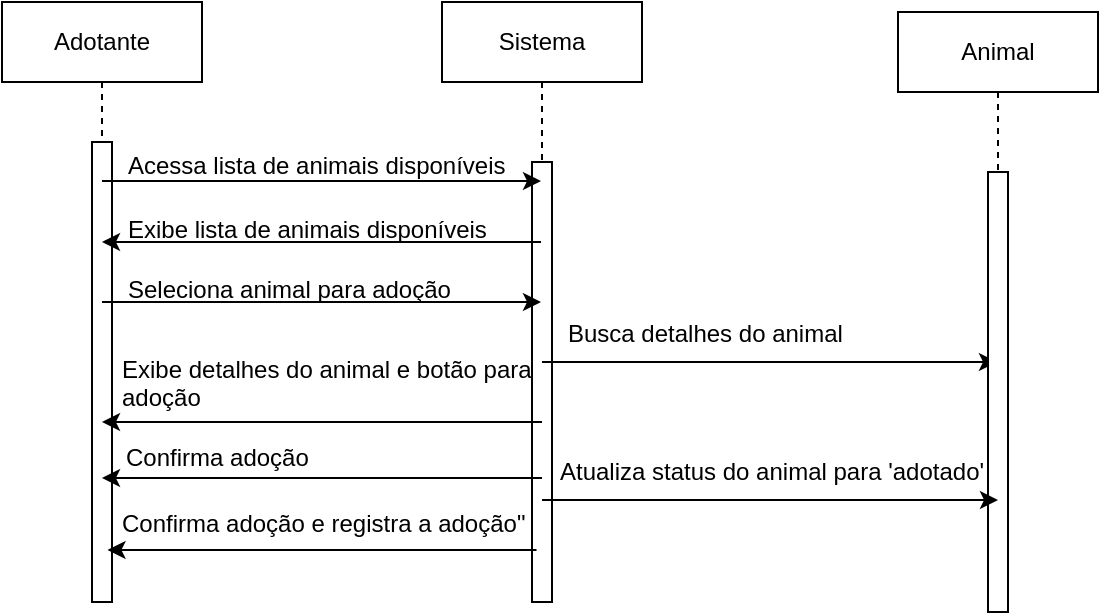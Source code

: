 <mxfile version="24.7.17">
  <diagram name="Page-1" id="2YBvvXClWsGukQMizWep">
    <mxGraphModel dx="572" dy="459" grid="0" gridSize="10" guides="1" tooltips="1" connect="1" arrows="1" fold="1" page="0" pageScale="1" pageWidth="850" pageHeight="1100" math="0" shadow="0">
      <root>
        <mxCell id="0" />
        <mxCell id="1" parent="0" />
        <mxCell id="aM9ryv3xv72pqoxQDRHE-1" value="Adotante" style="shape=umlLifeline;perimeter=lifelinePerimeter;whiteSpace=wrap;html=1;container=0;dropTarget=0;collapsible=0;recursiveResize=0;outlineConnect=0;portConstraint=eastwest;newEdgeStyle={&quot;edgeStyle&quot;:&quot;elbowEdgeStyle&quot;,&quot;elbow&quot;:&quot;vertical&quot;,&quot;curved&quot;:0,&quot;rounded&quot;:0};" parent="1" vertex="1">
          <mxGeometry x="40" y="40" width="100" height="300" as="geometry" />
        </mxCell>
        <mxCell id="aM9ryv3xv72pqoxQDRHE-2" value="" style="html=1;points=[];perimeter=orthogonalPerimeter;outlineConnect=0;targetShapes=umlLifeline;portConstraint=eastwest;newEdgeStyle={&quot;edgeStyle&quot;:&quot;elbowEdgeStyle&quot;,&quot;elbow&quot;:&quot;vertical&quot;,&quot;curved&quot;:0,&quot;rounded&quot;:0};" parent="aM9ryv3xv72pqoxQDRHE-1" vertex="1">
          <mxGeometry x="45" y="70" width="10" height="230" as="geometry" />
        </mxCell>
        <mxCell id="aM9ryv3xv72pqoxQDRHE-5" value="Sistema" style="shape=umlLifeline;perimeter=lifelinePerimeter;whiteSpace=wrap;html=1;container=0;dropTarget=0;collapsible=0;recursiveResize=0;outlineConnect=0;portConstraint=eastwest;newEdgeStyle={&quot;edgeStyle&quot;:&quot;elbowEdgeStyle&quot;,&quot;elbow&quot;:&quot;vertical&quot;,&quot;curved&quot;:0,&quot;rounded&quot;:0};" parent="1" vertex="1">
          <mxGeometry x="260" y="40" width="100" height="300" as="geometry" />
        </mxCell>
        <mxCell id="aM9ryv3xv72pqoxQDRHE-6" value="" style="html=1;points=[];perimeter=orthogonalPerimeter;outlineConnect=0;targetShapes=umlLifeline;portConstraint=eastwest;newEdgeStyle={&quot;edgeStyle&quot;:&quot;elbowEdgeStyle&quot;,&quot;elbow&quot;:&quot;vertical&quot;,&quot;curved&quot;:0,&quot;rounded&quot;:0};" parent="aM9ryv3xv72pqoxQDRHE-5" vertex="1">
          <mxGeometry x="45" y="80" width="10" height="220" as="geometry" />
        </mxCell>
        <mxCell id="7rsz2xNEGjx-F1zoUsi2-1" value="" style="endArrow=classic;html=1;rounded=0;" parent="1" target="aM9ryv3xv72pqoxQDRHE-5" edge="1">
          <mxGeometry width="50" height="50" relative="1" as="geometry">
            <mxPoint x="90" y="129.5" as="sourcePoint" />
            <mxPoint x="270" y="129.5" as="targetPoint" />
          </mxGeometry>
        </mxCell>
        <mxCell id="7rsz2xNEGjx-F1zoUsi2-2" value="Acessa lista de animais disponíveis" style="text;whiteSpace=wrap;html=1;" parent="1" vertex="1">
          <mxGeometry x="101" y="108" width="198" height="40" as="geometry" />
        </mxCell>
        <mxCell id="7rsz2xNEGjx-F1zoUsi2-3" value="" style="endArrow=classic;html=1;rounded=0;" parent="1" source="aM9ryv3xv72pqoxQDRHE-5" edge="1">
          <mxGeometry width="50" height="50" relative="1" as="geometry">
            <mxPoint x="270" y="160" as="sourcePoint" />
            <mxPoint x="90" y="160" as="targetPoint" />
          </mxGeometry>
        </mxCell>
        <mxCell id="7rsz2xNEGjx-F1zoUsi2-4" value="Exibe lista de animais disponíveis" style="text;whiteSpace=wrap;html=1;" parent="1" vertex="1">
          <mxGeometry x="101" y="140" width="198" height="40" as="geometry" />
        </mxCell>
        <mxCell id="7rsz2xNEGjx-F1zoUsi2-5" value="" style="endArrow=classic;html=1;rounded=0;" parent="1" source="aM9ryv3xv72pqoxQDRHE-1" target="aM9ryv3xv72pqoxQDRHE-5" edge="1">
          <mxGeometry width="50" height="50" relative="1" as="geometry">
            <mxPoint x="400" y="270" as="sourcePoint" />
            <mxPoint x="450" y="220" as="targetPoint" />
          </mxGeometry>
        </mxCell>
        <mxCell id="7rsz2xNEGjx-F1zoUsi2-6" value="Seleciona animal para adoção" style="text;whiteSpace=wrap;html=1;" parent="1" vertex="1">
          <mxGeometry x="101" y="170" width="200" height="40" as="geometry" />
        </mxCell>
        <mxCell id="7rsz2xNEGjx-F1zoUsi2-8" value="" style="endArrow=classic;html=1;rounded=0;" parent="1" edge="1" target="CtxKFPPK9J6K7CozORF_-1">
          <mxGeometry width="50" height="50" relative="1" as="geometry">
            <mxPoint x="310" y="220" as="sourcePoint" />
            <mxPoint x="90" y="220" as="targetPoint" />
          </mxGeometry>
        </mxCell>
        <mxCell id="7rsz2xNEGjx-F1zoUsi2-9" value="" style="endArrow=classic;html=1;rounded=0;" parent="1" edge="1">
          <mxGeometry width="50" height="50" relative="1" as="geometry">
            <mxPoint x="310" y="250" as="sourcePoint" />
            <mxPoint x="90" y="250" as="targetPoint" />
          </mxGeometry>
        </mxCell>
        <mxCell id="7rsz2xNEGjx-F1zoUsi2-12" value="Exibe detalhes do animal e botão para adoção" style="text;whiteSpace=wrap;html=1;" parent="1" vertex="1">
          <mxGeometry x="98" y="210" width="212" height="40" as="geometry" />
        </mxCell>
        <mxCell id="7rsz2xNEGjx-F1zoUsi2-13" value="Confirma adoção" style="text;whiteSpace=wrap;html=1;" parent="1" vertex="1">
          <mxGeometry x="100" y="254" width="200" height="40" as="geometry" />
        </mxCell>
        <mxCell id="CtxKFPPK9J6K7CozORF_-1" value="Animal" style="shape=umlLifeline;perimeter=lifelinePerimeter;whiteSpace=wrap;html=1;container=0;dropTarget=0;collapsible=0;recursiveResize=0;outlineConnect=0;portConstraint=eastwest;newEdgeStyle={&quot;edgeStyle&quot;:&quot;elbowEdgeStyle&quot;,&quot;elbow&quot;:&quot;vertical&quot;,&quot;curved&quot;:0,&quot;rounded&quot;:0};" vertex="1" parent="1">
          <mxGeometry x="488" y="45" width="100" height="300" as="geometry" />
        </mxCell>
        <mxCell id="CtxKFPPK9J6K7CozORF_-2" value="" style="html=1;points=[];perimeter=orthogonalPerimeter;outlineConnect=0;targetShapes=umlLifeline;portConstraint=eastwest;newEdgeStyle={&quot;edgeStyle&quot;:&quot;elbowEdgeStyle&quot;,&quot;elbow&quot;:&quot;vertical&quot;,&quot;curved&quot;:0,&quot;rounded&quot;:0};" vertex="1" parent="CtxKFPPK9J6K7CozORF_-1">
          <mxGeometry x="45" y="80" width="10" height="220" as="geometry" />
        </mxCell>
        <mxCell id="CtxKFPPK9J6K7CozORF_-3" value="Busca detalhes do animal" style="text;whiteSpace=wrap;" vertex="1" parent="1">
          <mxGeometry x="321" y="192" width="165" height="36" as="geometry" />
        </mxCell>
        <mxCell id="CtxKFPPK9J6K7CozORF_-6" value="" style="endArrow=classic;html=1;rounded=0;" edge="1" parent="1">
          <mxGeometry width="50" height="50" relative="1" as="geometry">
            <mxPoint x="310" y="278" as="sourcePoint" />
            <mxPoint x="90" y="278" as="targetPoint" />
          </mxGeometry>
        </mxCell>
        <mxCell id="CtxKFPPK9J6K7CozORF_-7" value="Atualiza status do animal para &#39;adotado&#39;" style="text;whiteSpace=wrap;" vertex="1" parent="1">
          <mxGeometry x="317" y="261" width="240" height="36" as="geometry" />
        </mxCell>
        <mxCell id="CtxKFPPK9J6K7CozORF_-8" value="" style="endArrow=classic;html=1;rounded=0;" edge="1" parent="1">
          <mxGeometry width="50" height="50" relative="1" as="geometry">
            <mxPoint x="310" y="289" as="sourcePoint" />
            <mxPoint x="538" y="289" as="targetPoint" />
          </mxGeometry>
        </mxCell>
        <mxCell id="CtxKFPPK9J6K7CozORF_-9" value="Confirma adoção e registra a adoção&quot;" style="text;whiteSpace=wrap;" vertex="1" parent="1">
          <mxGeometry x="98" y="287" width="230" height="36" as="geometry" />
        </mxCell>
        <mxCell id="CtxKFPPK9J6K7CozORF_-10" value="" style="endArrow=classic;html=1;rounded=0;" edge="1" parent="1">
          <mxGeometry width="50" height="50" relative="1" as="geometry">
            <mxPoint x="307.25" y="314" as="sourcePoint" />
            <mxPoint x="92.75" y="314" as="targetPoint" />
          </mxGeometry>
        </mxCell>
      </root>
    </mxGraphModel>
  </diagram>
</mxfile>
